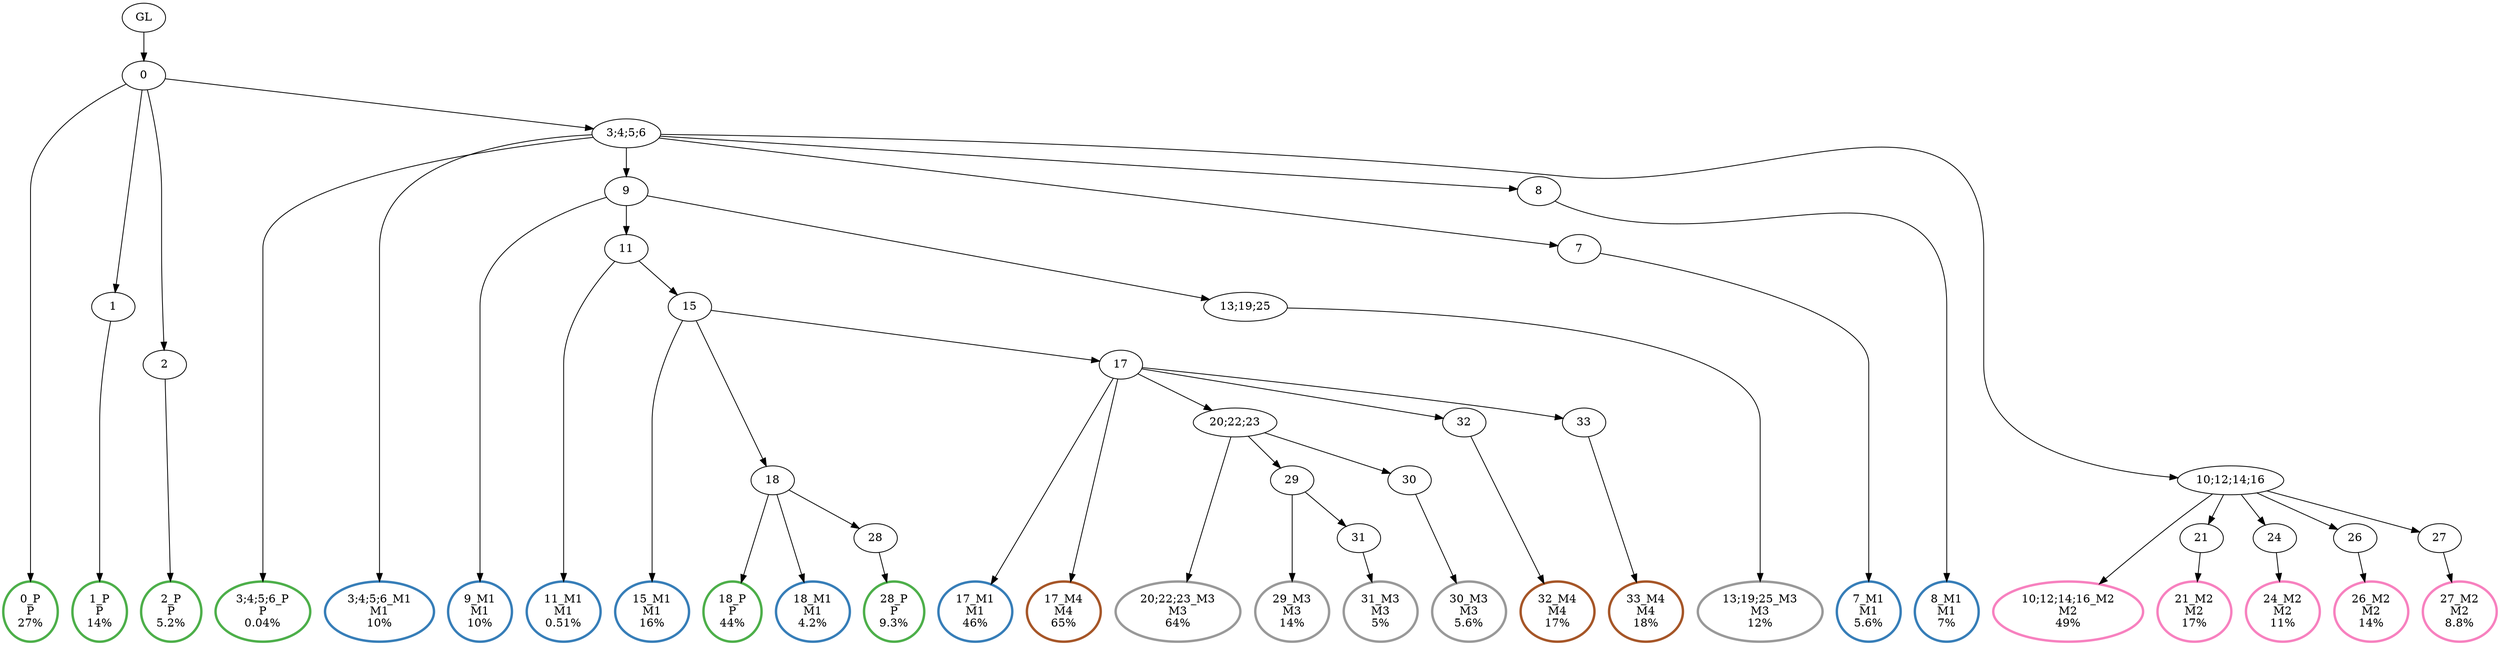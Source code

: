 digraph T {
	{
		rank=same
		49 [penwidth=3,colorscheme=set19,color=3,label="0_P\nP\n27%"]
		47 [penwidth=3,colorscheme=set19,color=3,label="1_P\nP\n14%"]
		45 [penwidth=3,colorscheme=set19,color=3,label="2_P\nP\n5.2%"]
		43 [penwidth=3,colorscheme=set19,color=3,label="3;4;5;6_P\nP\n0.04%"]
		38 [penwidth=3,colorscheme=set19,color=3,label="18_P\nP\n44%"]
		36 [penwidth=3,colorscheme=set19,color=3,label="28_P\nP\n9.3%"]
		35 [penwidth=3,colorscheme=set19,color=2,label="3;4;5;6_M1\nM1\n10%"]
		33 [penwidth=3,colorscheme=set19,color=2,label="7_M1\nM1\n5.6%"]
		31 [penwidth=3,colorscheme=set19,color=2,label="8_M1\nM1\n7%"]
		30 [penwidth=3,colorscheme=set19,color=2,label="9_M1\nM1\n10%"]
		29 [penwidth=3,colorscheme=set19,color=2,label="11_M1\nM1\n0.51%"]
		28 [penwidth=3,colorscheme=set19,color=2,label="15_M1\nM1\n16%"]
		26 [penwidth=3,colorscheme=set19,color=2,label="17_M1\nM1\n46%"]
		25 [penwidth=3,colorscheme=set19,color=2,label="18_M1\nM1\n4.2%"]
		23 [penwidth=3,colorscheme=set19,color=8,label="10;12;14;16_M2\nM2\n49%"]
		21 [penwidth=3,colorscheme=set19,color=8,label="21_M2\nM2\n17%"]
		19 [penwidth=3,colorscheme=set19,color=8,label="24_M2\nM2\n11%"]
		17 [penwidth=3,colorscheme=set19,color=8,label="26_M2\nM2\n14%"]
		15 [penwidth=3,colorscheme=set19,color=8,label="27_M2\nM2\n8.8%"]
		13 [penwidth=3,colorscheme=set19,color=9,label="20;22;23_M3\nM3\n64%"]
		11 [penwidth=3,colorscheme=set19,color=9,label="29_M3\nM3\n14%"]
		9 [penwidth=3,colorscheme=set19,color=9,label="31_M3\nM3\n5%"]
		7 [penwidth=3,colorscheme=set19,color=9,label="30_M3\nM3\n5.6%"]
		5 [penwidth=3,colorscheme=set19,color=9,label="13;19;25_M3\nM3\n12%"]
		4 [penwidth=3,colorscheme=set19,color=7,label="17_M4\nM4\n65%"]
		2 [penwidth=3,colorscheme=set19,color=7,label="32_M4\nM4\n17%"]
		0 [penwidth=3,colorscheme=set19,color=7,label="33_M4\nM4\n18%"]
	}
	51 [label="GL"]
	50 [label="0"]
	48 [label="1"]
	46 [label="2"]
	44 [label="3;4;5;6"]
	42 [label="9"]
	41 [label="11"]
	40 [label="15"]
	39 [label="18"]
	37 [label="28"]
	34 [label="7"]
	32 [label="8"]
	27 [label="17"]
	24 [label="10;12;14;16"]
	22 [label="21"]
	20 [label="24"]
	18 [label="26"]
	16 [label="27"]
	14 [label="20;22;23"]
	12 [label="29"]
	10 [label="31"]
	8 [label="30"]
	6 [label="13;19;25"]
	3 [label="32"]
	1 [label="33"]
	51 -> 50
	50 -> 49
	50 -> 48
	50 -> 46
	50 -> 44
	48 -> 47
	46 -> 45
	44 -> 43
	44 -> 42
	44 -> 35
	44 -> 34
	44 -> 32
	44 -> 24
	42 -> 41
	42 -> 30
	42 -> 6
	41 -> 40
	41 -> 29
	40 -> 39
	40 -> 28
	40 -> 27
	39 -> 38
	39 -> 37
	39 -> 25
	37 -> 36
	34 -> 33
	32 -> 31
	27 -> 26
	27 -> 14
	27 -> 4
	27 -> 3
	27 -> 1
	24 -> 23
	24 -> 22
	24 -> 20
	24 -> 18
	24 -> 16
	22 -> 21
	20 -> 19
	18 -> 17
	16 -> 15
	14 -> 13
	14 -> 12
	14 -> 8
	12 -> 11
	12 -> 10
	10 -> 9
	8 -> 7
	6 -> 5
	3 -> 2
	1 -> 0
}
